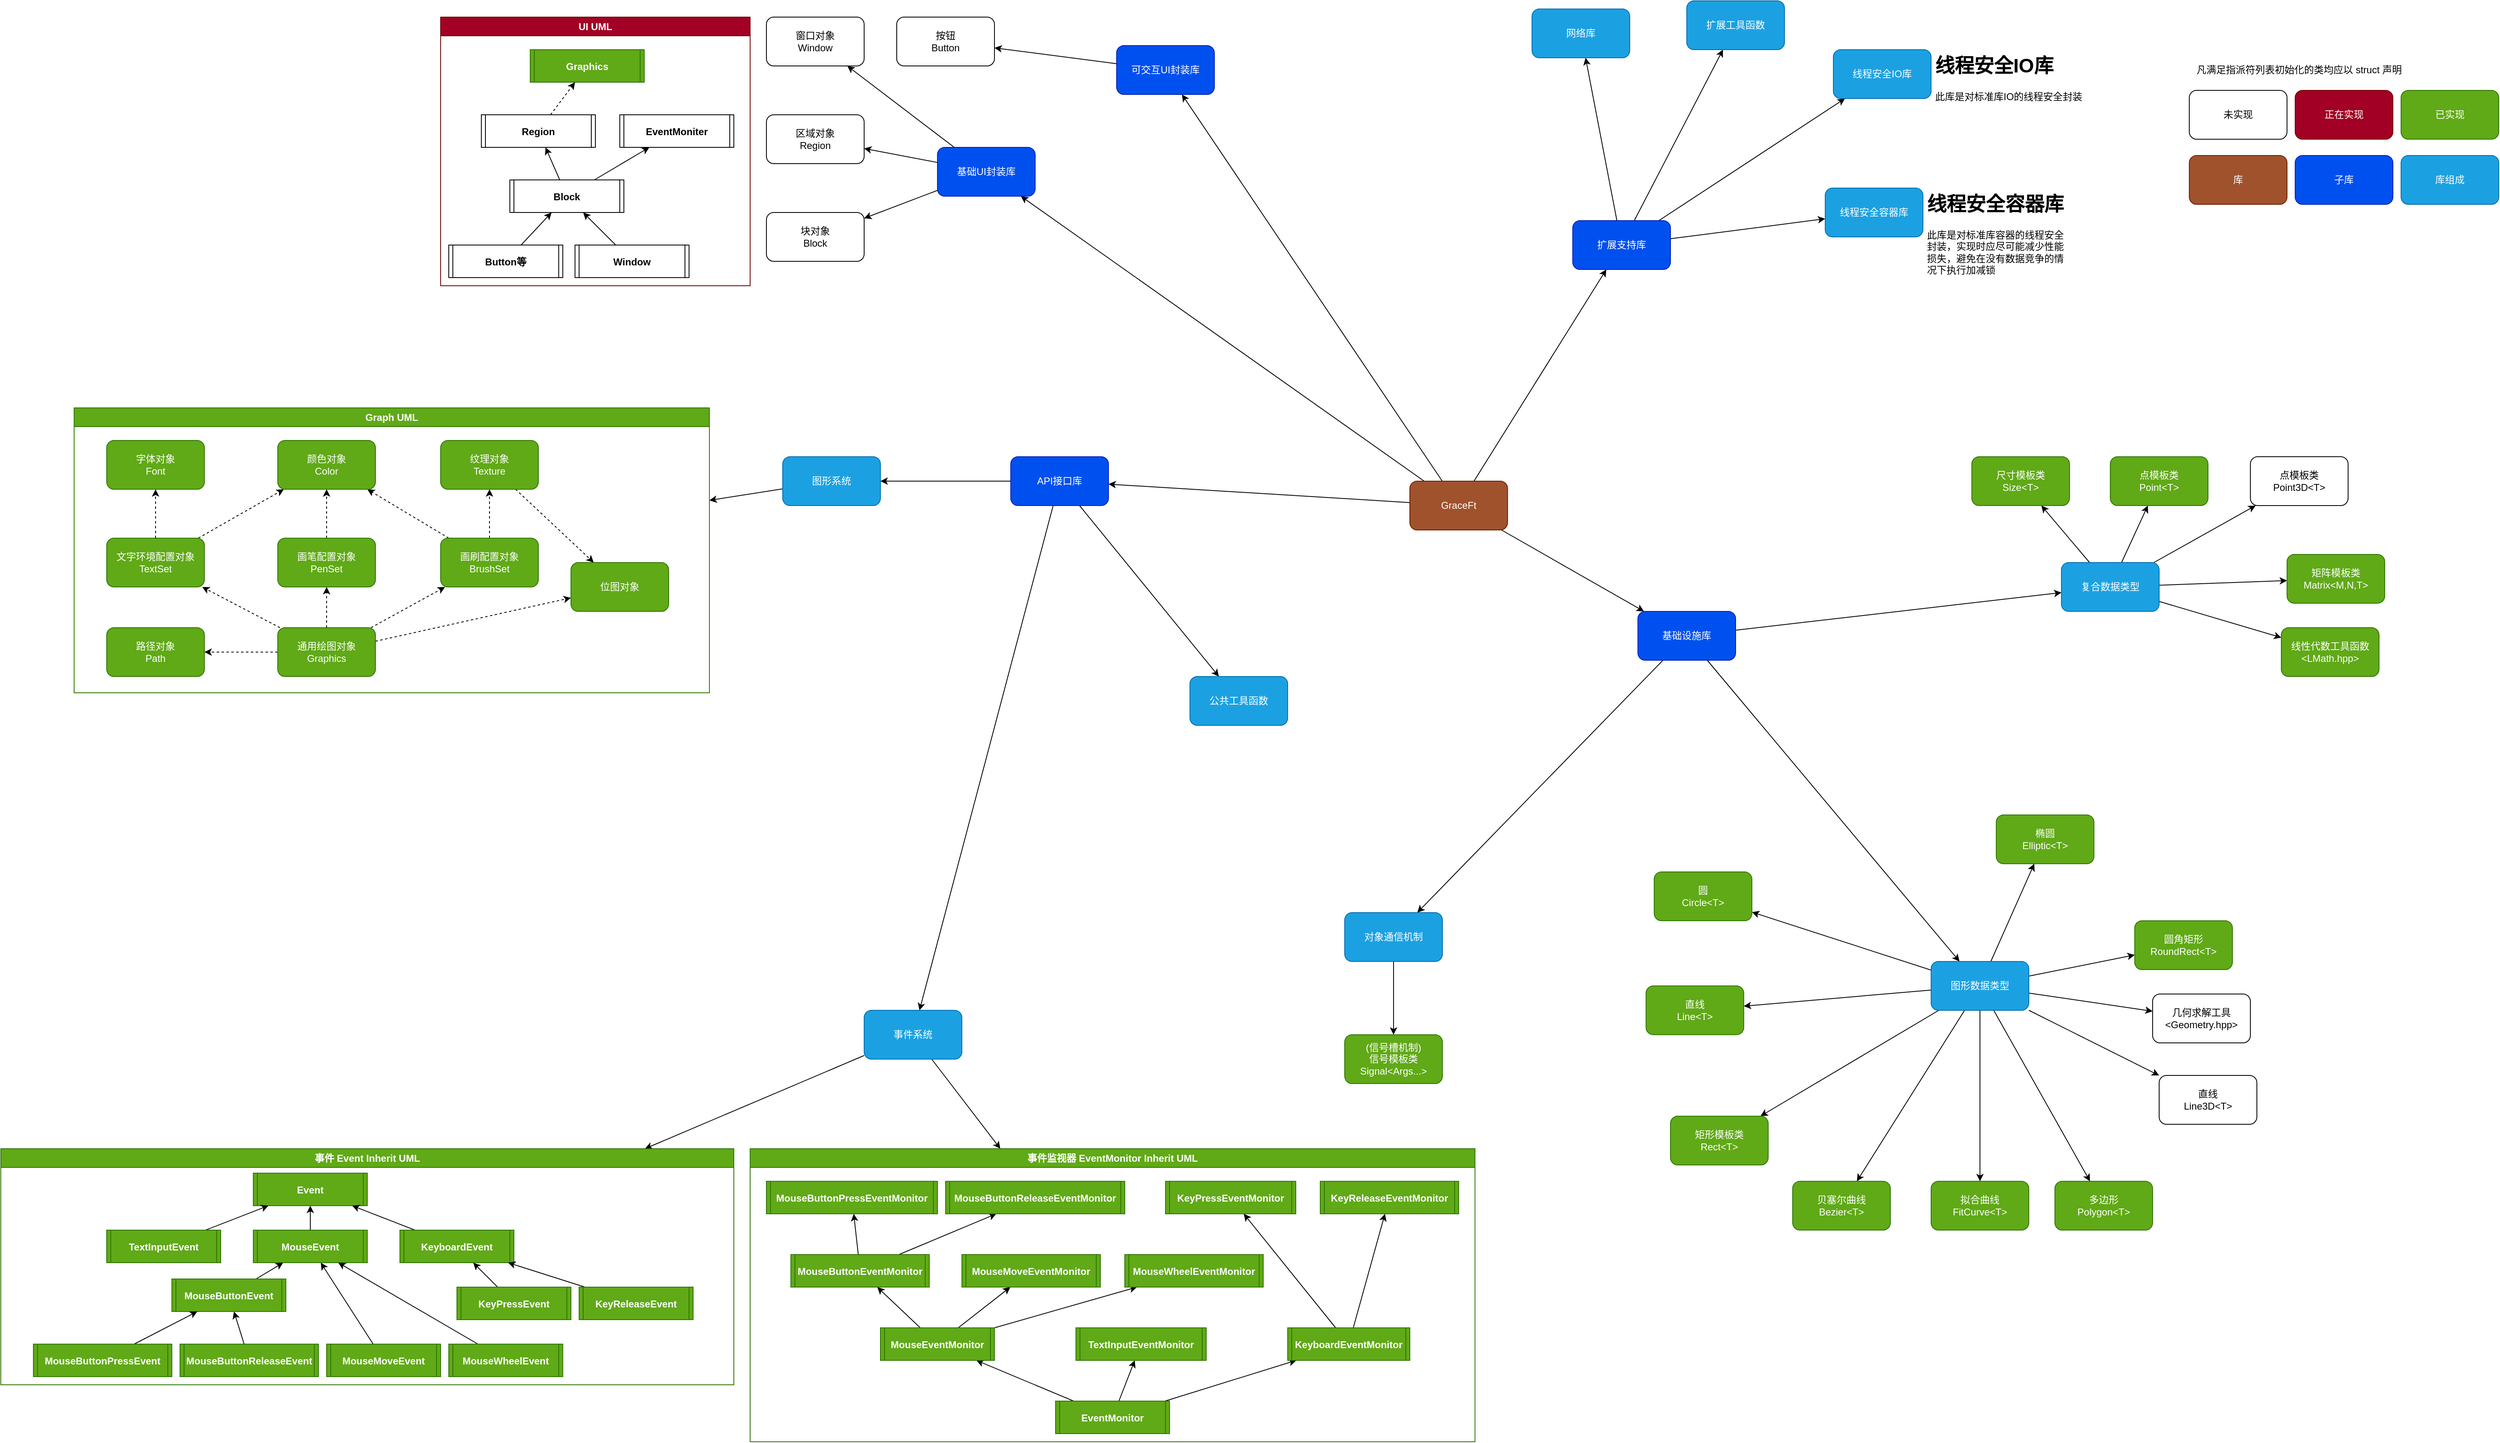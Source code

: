 <mxfile>
    <diagram id="NkuJCX3ARFkseNm6hfjC" name="第 1 页">
        <mxGraphModel dx="3434" dy="1979" grid="1" gridSize="10" guides="1" tooltips="1" connect="1" arrows="1" fold="1" page="0" pageScale="1" pageWidth="827" pageHeight="1169" math="0" shadow="0">
            <root>
                <mxCell id="0"/>
                <mxCell id="1" parent="0"/>
                <mxCell id="20" style="edgeStyle=none;html=1;" parent="1" source="2" target="3" edge="1">
                    <mxGeometry relative="1" as="geometry"/>
                </mxCell>
                <mxCell id="21" style="edgeStyle=none;html=1;" parent="1" source="84" target="4" edge="1">
                    <mxGeometry relative="1" as="geometry"/>
                </mxCell>
                <mxCell id="27" style="edgeStyle=none;html=1;" parent="1" source="2" target="26" edge="1">
                    <mxGeometry relative="1" as="geometry"/>
                </mxCell>
                <mxCell id="30" style="edgeStyle=none;html=1;" parent="1" source="2" target="29" edge="1">
                    <mxGeometry relative="1" as="geometry"/>
                </mxCell>
                <mxCell id="32" style="edgeStyle=none;html=1;" parent="1" source="84" target="31" edge="1">
                    <mxGeometry relative="1" as="geometry"/>
                </mxCell>
                <mxCell id="45" style="edgeStyle=none;html=1;" parent="1" source="2" target="44" edge="1">
                    <mxGeometry relative="1" as="geometry"/>
                </mxCell>
                <mxCell id="85" style="edgeStyle=none;html=1;" parent="1" source="2" target="84" edge="1">
                    <mxGeometry relative="1" as="geometry"/>
                </mxCell>
                <mxCell id="2" value="GraceFt" style="rounded=1;whiteSpace=wrap;html=1;fillColor=#a0522d;fontColor=#ffffff;strokeColor=#6D1F00;" parent="1" vertex="1">
                    <mxGeometry x="90" y="-240" width="120" height="60" as="geometry"/>
                </mxCell>
                <mxCell id="18" style="edgeStyle=none;html=1;" parent="1" source="3" target="6" edge="1">
                    <mxGeometry relative="1" as="geometry"/>
                </mxCell>
                <mxCell id="19" style="edgeStyle=none;html=1;" parent="1" source="3" target="7" edge="1">
                    <mxGeometry relative="1" as="geometry"/>
                </mxCell>
                <mxCell id="66" style="edgeStyle=none;html=1;" parent="1" source="3" target="65" edge="1">
                    <mxGeometry relative="1" as="geometry"/>
                </mxCell>
                <mxCell id="3" value="基础设施库" style="rounded=1;whiteSpace=wrap;html=1;fillColor=#0050ef;fontColor=#ffffff;strokeColor=#001DBC;" parent="1" vertex="1">
                    <mxGeometry x="370" y="-80" width="120" height="60" as="geometry"/>
                </mxCell>
                <mxCell id="4" value="线程安全容器库" style="rounded=1;whiteSpace=wrap;html=1;fillColor=#1ba1e2;fontColor=#ffffff;strokeColor=#006EAF;" parent="1" vertex="1">
                    <mxGeometry x="600" y="-600" width="120" height="60" as="geometry"/>
                </mxCell>
                <mxCell id="15" style="edgeStyle=none;html=1;" parent="1" source="6" target="9" edge="1">
                    <mxGeometry relative="1" as="geometry"/>
                </mxCell>
                <mxCell id="16" style="edgeStyle=none;html=1;" parent="1" source="6" target="10" edge="1">
                    <mxGeometry relative="1" as="geometry"/>
                </mxCell>
                <mxCell id="17" style="edgeStyle=none;html=1;" parent="1" source="65" target="11" edge="1">
                    <mxGeometry relative="1" as="geometry"/>
                </mxCell>
                <mxCell id="61" style="edgeStyle=none;html=1;" parent="1" source="6" target="60" edge="1">
                    <mxGeometry relative="1" as="geometry"/>
                </mxCell>
                <mxCell id="90" style="edgeStyle=none;html=1;" parent="1" source="6" target="88" edge="1">
                    <mxGeometry relative="1" as="geometry"/>
                </mxCell>
                <mxCell id="174" style="edgeStyle=none;html=1;" parent="1" source="6" target="173" edge="1">
                    <mxGeometry relative="1" as="geometry"/>
                </mxCell>
                <mxCell id="6" value="复合数据类型" style="rounded=1;whiteSpace=wrap;html=1;fillColor=#1ba1e2;fontColor=#ffffff;strokeColor=#006EAF;" parent="1" vertex="1">
                    <mxGeometry x="890" y="-140" width="120" height="60" as="geometry"/>
                </mxCell>
                <mxCell id="23" style="edgeStyle=none;html=1;" parent="1" source="7" target="22" edge="1">
                    <mxGeometry relative="1" as="geometry"/>
                </mxCell>
                <mxCell id="7" value="对象通信机制" style="rounded=1;whiteSpace=wrap;html=1;fillColor=#1ba1e2;fontColor=#ffffff;strokeColor=#006EAF;" parent="1" vertex="1">
                    <mxGeometry x="10" y="290" width="120" height="60" as="geometry"/>
                </mxCell>
                <mxCell id="9" value="点模板类&lt;br&gt;Point&amp;lt;T&amp;gt;" style="rounded=1;whiteSpace=wrap;html=1;fillColor=#60a917;strokeColor=#2D7600;fontColor=#ffffff;" parent="1" vertex="1">
                    <mxGeometry x="950" y="-270" width="120" height="60" as="geometry"/>
                </mxCell>
                <mxCell id="10" value="尺寸模板类&lt;br&gt;Size&amp;lt;T&amp;gt;" style="rounded=1;whiteSpace=wrap;html=1;fillColor=#60a917;fontColor=#ffffff;strokeColor=#2D7600;" parent="1" vertex="1">
                    <mxGeometry x="780" y="-270" width="120" height="60" as="geometry"/>
                </mxCell>
                <mxCell id="11" value="矩形模板类&lt;br&gt;Rect&amp;lt;T&amp;gt;" style="rounded=1;whiteSpace=wrap;html=1;fillColor=#60a917;fontColor=#ffffff;strokeColor=#2D7600;" parent="1" vertex="1">
                    <mxGeometry x="410" y="540" width="120" height="60" as="geometry"/>
                </mxCell>
                <mxCell id="22" value="(信号槽机制)&lt;br&gt;信号模板类&lt;br&gt;Signal&amp;lt;Args...&amp;gt;" style="rounded=1;whiteSpace=wrap;html=1;fillColor=#60a917;fontColor=#ffffff;strokeColor=#2D7600;" parent="1" vertex="1">
                    <mxGeometry x="10" y="440" width="120" height="60" as="geometry"/>
                </mxCell>
                <mxCell id="59" style="edgeStyle=none;html=1;" parent="1" source="26" target="58" edge="1">
                    <mxGeometry relative="1" as="geometry"/>
                </mxCell>
                <mxCell id="182" style="edgeStyle=none;html=1;" parent="1" source="26" target="181" edge="1">
                    <mxGeometry relative="1" as="geometry"/>
                </mxCell>
                <mxCell id="26" value="API接口库" style="rounded=1;whiteSpace=wrap;html=1;fillColor=#0050ef;fontColor=#ffffff;strokeColor=#001DBC;" parent="1" vertex="1">
                    <mxGeometry x="-400" y="-270" width="120" height="60" as="geometry"/>
                </mxCell>
                <mxCell id="78" style="edgeStyle=none;html=1;" parent="1" source="29" target="77" edge="1">
                    <mxGeometry relative="1" as="geometry"/>
                </mxCell>
                <mxCell id="29" value="可交互UI封装库" style="rounded=1;whiteSpace=wrap;html=1;fillColor=#0050ef;fontColor=#ffffff;strokeColor=#001DBC;" parent="1" vertex="1">
                    <mxGeometry x="-270" y="-775" width="120" height="60" as="geometry"/>
                </mxCell>
                <mxCell id="31" value="线程安全IO库" style="rounded=1;whiteSpace=wrap;html=1;fillColor=#1ba1e2;fontColor=#ffffff;strokeColor=#006EAF;" parent="1" vertex="1">
                    <mxGeometry x="610" y="-770" width="120" height="60" as="geometry"/>
                </mxCell>
                <mxCell id="35" value="&lt;h1&gt;线程安全容器库&lt;/h1&gt;&lt;div&gt;此库是对标准库容器的线程安全封装，实现时应尽可能减少性能损失，避免在没有数据竞争的情况下执行加减锁&lt;/div&gt;" style="text;html=1;strokeColor=none;fillColor=none;spacing=5;spacingTop=-20;whiteSpace=wrap;overflow=hidden;rounded=0;" parent="1" vertex="1">
                    <mxGeometry x="720" y="-600" width="180" height="110" as="geometry"/>
                </mxCell>
                <mxCell id="36" value="&lt;h1&gt;线程安全IO库&lt;/h1&gt;&lt;div&gt;此库是对标准库IO的线程安全封装&lt;/div&gt;" style="text;html=1;strokeColor=none;fillColor=none;spacing=5;spacingTop=-20;whiteSpace=wrap;overflow=hidden;rounded=0;" parent="1" vertex="1">
                    <mxGeometry x="730" y="-770" width="190" height="70" as="geometry"/>
                </mxCell>
                <mxCell id="42" value="凡满足指派符列表初始化的类均应以 struct 声明" style="text;html=1;strokeColor=none;fillColor=none;align=center;verticalAlign=middle;whiteSpace=wrap;rounded=0;" parent="1" vertex="1">
                    <mxGeometry x="1047" y="-760" width="270" height="30" as="geometry"/>
                </mxCell>
                <mxCell id="49" style="edgeStyle=none;html=1;" parent="1" source="44" target="48" edge="1">
                    <mxGeometry relative="1" as="geometry"/>
                </mxCell>
                <mxCell id="51" style="edgeStyle=none;html=1;" parent="1" source="44" target="50" edge="1">
                    <mxGeometry relative="1" as="geometry"/>
                </mxCell>
                <mxCell id="53" style="edgeStyle=none;html=1;" parent="1" source="44" target="52" edge="1">
                    <mxGeometry relative="1" as="geometry"/>
                </mxCell>
                <mxCell id="44" value="基础UI封装库" style="rounded=1;whiteSpace=wrap;html=1;fillColor=#0050ef;fontColor=#ffffff;strokeColor=#001DBC;" parent="1" vertex="1">
                    <mxGeometry x="-490" y="-650" width="120" height="60" as="geometry"/>
                </mxCell>
                <mxCell id="48" value="窗口对象&lt;br&gt;Window" style="rounded=1;whiteSpace=wrap;html=1;" parent="1" vertex="1">
                    <mxGeometry x="-700" y="-810" width="120" height="60" as="geometry"/>
                </mxCell>
                <mxCell id="50" value="区域对象&lt;br&gt;Region" style="rounded=1;whiteSpace=wrap;html=1;" parent="1" vertex="1">
                    <mxGeometry x="-700" y="-690" width="120" height="60" as="geometry"/>
                </mxCell>
                <mxCell id="52" value="块对象&lt;br&gt;Block" style="rounded=1;whiteSpace=wrap;html=1;" parent="1" vertex="1">
                    <mxGeometry x="-700" y="-570" width="120" height="60" as="geometry"/>
                </mxCell>
                <mxCell id="57" style="edgeStyle=none;html=1;" parent="1" source="26" target="56" edge="1">
                    <mxGeometry relative="1" as="geometry"/>
                </mxCell>
                <mxCell id="152" style="edgeStyle=none;html=1;" parent="1" source="56" target="93" edge="1">
                    <mxGeometry relative="1" as="geometry"/>
                </mxCell>
                <mxCell id="153" style="edgeStyle=none;html=1;" parent="1" source="56" target="115" edge="1">
                    <mxGeometry relative="1" as="geometry"/>
                </mxCell>
                <mxCell id="56" value="事件系统" style="rounded=1;whiteSpace=wrap;html=1;fillColor=#1ba1e2;fontColor=#ffffff;strokeColor=#006EAF;" parent="1" vertex="1">
                    <mxGeometry x="-580" y="410" width="120" height="60" as="geometry"/>
                </mxCell>
                <mxCell id="58" value="公共工具函数" style="rounded=1;whiteSpace=wrap;html=1;fillColor=#1ba1e2;fontColor=#ffffff;strokeColor=#006EAF;" parent="1" vertex="1">
                    <mxGeometry x="-180" width="120" height="60" as="geometry"/>
                </mxCell>
                <mxCell id="60" value="矩阵模板类&lt;br&gt;Matrix&amp;lt;M,N,T&amp;gt;" style="rounded=1;whiteSpace=wrap;html=1;fillColor=#60a917;fontColor=#ffffff;strokeColor=#2D7600;fontStyle=0" parent="1" vertex="1">
                    <mxGeometry x="1167" y="-150" width="120" height="60" as="geometry"/>
                </mxCell>
                <mxCell id="62" value="未实现" style="rounded=1;whiteSpace=wrap;html=1;" parent="1" vertex="1">
                    <mxGeometry x="1047" y="-720" width="120" height="60" as="geometry"/>
                </mxCell>
                <mxCell id="63" value="正在实现" style="rounded=1;whiteSpace=wrap;html=1;fillColor=#a20025;fontColor=#ffffff;strokeColor=#6F0000;" parent="1" vertex="1">
                    <mxGeometry x="1177" y="-720" width="120" height="60" as="geometry"/>
                </mxCell>
                <mxCell id="64" value="已实现" style="rounded=1;whiteSpace=wrap;html=1;fillColor=#60a917;fontColor=#ffffff;strokeColor=#2D7600;" parent="1" vertex="1">
                    <mxGeometry x="1307" y="-720" width="120" height="60" as="geometry"/>
                </mxCell>
                <mxCell id="68" style="edgeStyle=none;html=1;" parent="1" source="65" target="213" edge="1">
                    <mxGeometry relative="1" as="geometry">
                        <mxPoint x="620" y="372.609" as="targetPoint"/>
                    </mxGeometry>
                </mxCell>
                <mxCell id="70" style="edgeStyle=none;html=1;" parent="1" source="65" target="69" edge="1">
                    <mxGeometry relative="1" as="geometry"/>
                </mxCell>
                <mxCell id="72" style="edgeStyle=none;html=1;" parent="1" source="65" target="71" edge="1">
                    <mxGeometry relative="1" as="geometry"/>
                </mxCell>
                <mxCell id="74" style="edgeStyle=none;html=1;" parent="1" source="65" target="214" edge="1">
                    <mxGeometry relative="1" as="geometry">
                        <mxPoint x="690" y="440" as="targetPoint"/>
                    </mxGeometry>
                </mxCell>
                <mxCell id="172" style="edgeStyle=none;html=1;" parent="1" source="65" target="171" edge="1">
                    <mxGeometry relative="1" as="geometry"/>
                </mxCell>
                <mxCell id="176" style="edgeStyle=none;html=1;" parent="1" source="65" target="175" edge="1">
                    <mxGeometry relative="1" as="geometry"/>
                </mxCell>
                <mxCell id="221" style="edgeStyle=none;html=1;" parent="1" source="65" target="220" edge="1">
                    <mxGeometry relative="1" as="geometry"/>
                </mxCell>
                <mxCell id="223" style="edgeStyle=none;html=1;" parent="1" source="65" target="222" edge="1">
                    <mxGeometry relative="1" as="geometry"/>
                </mxCell>
                <mxCell id="225" style="edgeStyle=none;html=1;" parent="1" source="65" target="224" edge="1">
                    <mxGeometry relative="1" as="geometry"/>
                </mxCell>
                <mxCell id="65" value="图形数据类型" style="rounded=1;whiteSpace=wrap;html=1;fillColor=#1ba1e2;fontColor=#ffffff;strokeColor=#006EAF;" parent="1" vertex="1">
                    <mxGeometry x="730" y="350" width="120" height="60" as="geometry"/>
                </mxCell>
                <mxCell id="69" value="圆角矩形&lt;br&gt;RoundRect&amp;lt;T&amp;gt;" style="rounded=1;whiteSpace=wrap;html=1;fillColor=#60a917;fontColor=#ffffff;strokeColor=#2D7600;" parent="1" vertex="1">
                    <mxGeometry x="980" y="300" width="120" height="60" as="geometry"/>
                </mxCell>
                <mxCell id="71" value="椭圆&lt;br&gt;Elliptic&amp;lt;T&amp;gt;" style="rounded=1;whiteSpace=wrap;html=1;fillColor=#60a917;fontColor=#ffffff;strokeColor=#2D7600;" parent="1" vertex="1">
                    <mxGeometry x="810" y="170" width="120" height="60" as="geometry"/>
                </mxCell>
                <mxCell id="77" value="按钮&lt;br&gt;Button" style="rounded=1;whiteSpace=wrap;html=1;" parent="1" vertex="1">
                    <mxGeometry x="-540" y="-810" width="120" height="60" as="geometry"/>
                </mxCell>
                <mxCell id="81" value="子库" style="rounded=1;whiteSpace=wrap;html=1;fillColor=#0050ef;fontColor=#ffffff;strokeColor=#001DBC;" parent="1" vertex="1">
                    <mxGeometry x="1177" y="-640" width="120" height="60" as="geometry"/>
                </mxCell>
                <mxCell id="82" value="库" style="rounded=1;whiteSpace=wrap;html=1;fillColor=#a0522d;fontColor=#ffffff;strokeColor=#6D1F00;" parent="1" vertex="1">
                    <mxGeometry x="1047" y="-640" width="120" height="60" as="geometry"/>
                </mxCell>
                <mxCell id="83" value="库组成" style="rounded=1;whiteSpace=wrap;html=1;fillColor=#1ba1e2;fontColor=#ffffff;strokeColor=#006EAF;" parent="1" vertex="1">
                    <mxGeometry x="1307" y="-640" width="120" height="60" as="geometry"/>
                </mxCell>
                <mxCell id="87" style="edgeStyle=none;html=1;" parent="1" source="84" target="86" edge="1">
                    <mxGeometry relative="1" as="geometry"/>
                </mxCell>
                <mxCell id="151" style="edgeStyle=none;html=1;" parent="1" source="84" target="150" edge="1">
                    <mxGeometry relative="1" as="geometry"/>
                </mxCell>
                <mxCell id="84" value="扩展支持库" style="rounded=1;whiteSpace=wrap;html=1;fillColor=#0050ef;fontColor=#ffffff;strokeColor=#001DBC;" parent="1" vertex="1">
                    <mxGeometry x="290" y="-560" width="120" height="60" as="geometry"/>
                </mxCell>
                <mxCell id="86" value="网络库" style="rounded=1;whiteSpace=wrap;html=1;fillColor=#1ba1e2;fontColor=#ffffff;strokeColor=#006EAF;" parent="1" vertex="1">
                    <mxGeometry x="240" y="-820" width="120" height="60" as="geometry"/>
                </mxCell>
                <mxCell id="88" value="线性代数工具函数&lt;br&gt;&amp;lt;LMath.hpp&amp;gt;" style="rounded=1;whiteSpace=wrap;html=1;fontStyle=0;fillColor=#60a917;fontColor=#ffffff;strokeColor=#2D7600;" parent="1" vertex="1">
                    <mxGeometry x="1160" y="-60" width="120" height="60" as="geometry"/>
                </mxCell>
                <mxCell id="93" value="事件 Event Inherit UML" style="swimlane;whiteSpace=wrap;html=1;fillColor=#60a917;fontColor=#ffffff;strokeColor=#2D7600;" parent="1" vertex="1">
                    <mxGeometry x="-1640" y="580" width="900" height="290" as="geometry">
                        <mxRectangle x="-1960" y="-580" width="140" height="30" as="alternateBounds"/>
                    </mxGeometry>
                </mxCell>
                <mxCell id="94" value="Event" style="shape=process2;fixedSize=1;size=5;fontStyle=1;fillColor=#60a917;fontColor=#ffffff;strokeColor=#2D7600;" parent="93" vertex="1">
                    <mxGeometry x="310" y="30" width="140" height="40" as="geometry"/>
                </mxCell>
                <mxCell id="98" style="edgeStyle=none;html=1;" parent="93" source="95" target="94" edge="1">
                    <mxGeometry relative="1" as="geometry"/>
                </mxCell>
                <mxCell id="95" value="MouseEvent" style="shape=process2;fixedSize=1;size=5;fontStyle=1;fillColor=#60a917;fontColor=#ffffff;strokeColor=#2D7600;" parent="93" vertex="1">
                    <mxGeometry x="310" y="100" width="140" height="40" as="geometry"/>
                </mxCell>
                <mxCell id="99" style="edgeStyle=none;html=1;" parent="93" source="96" target="94" edge="1">
                    <mxGeometry relative="1" as="geometry"/>
                </mxCell>
                <mxCell id="96" value="KeyboardEvent" style="shape=process2;fixedSize=1;size=5;fontStyle=1;fillColor=#60a917;fontColor=#ffffff;strokeColor=#2D7600;" parent="93" vertex="1">
                    <mxGeometry x="490" y="100" width="140" height="40" as="geometry"/>
                </mxCell>
                <mxCell id="104" style="edgeStyle=none;html=1;" parent="93" source="101" target="95" edge="1">
                    <mxGeometry relative="1" as="geometry"/>
                </mxCell>
                <mxCell id="101" value="MouseButtonEvent" style="shape=process2;fixedSize=1;size=5;fontStyle=1;fillColor=#60a917;fontColor=#ffffff;strokeColor=#2D7600;" parent="93" vertex="1">
                    <mxGeometry x="210" y="160" width="140" height="40" as="geometry"/>
                </mxCell>
                <mxCell id="106" style="edgeStyle=none;html=1;" parent="93" source="102" target="95" edge="1">
                    <mxGeometry relative="1" as="geometry"/>
                </mxCell>
                <mxCell id="102" value="MouseMoveEvent" style="shape=process2;fixedSize=1;size=5;fontStyle=1;fillColor=#60a917;fontColor=#ffffff;strokeColor=#2D7600;" parent="93" vertex="1">
                    <mxGeometry x="400" y="240" width="140" height="40" as="geometry"/>
                </mxCell>
                <mxCell id="105" style="edgeStyle=none;html=1;" parent="93" source="103" target="95" edge="1">
                    <mxGeometry relative="1" as="geometry"/>
                </mxCell>
                <mxCell id="103" value="MouseWheelEvent" style="shape=process2;fixedSize=1;size=5;fontStyle=1;fillColor=#60a917;fontColor=#ffffff;strokeColor=#2D7600;" parent="93" vertex="1">
                    <mxGeometry x="550" y="240" width="140" height="40" as="geometry"/>
                </mxCell>
                <mxCell id="109" style="edgeStyle=none;html=1;" parent="93" source="107" target="96" edge="1">
                    <mxGeometry relative="1" as="geometry"/>
                </mxCell>
                <mxCell id="107" value="KeyPressEvent" style="shape=process2;fixedSize=1;size=5;fontStyle=1;fillColor=#60a917;fontColor=#ffffff;strokeColor=#2D7600;" parent="93" vertex="1">
                    <mxGeometry x="560" y="170" width="140" height="40" as="geometry"/>
                </mxCell>
                <mxCell id="110" style="edgeStyle=none;html=1;" parent="93" source="108" target="96" edge="1">
                    <mxGeometry relative="1" as="geometry"/>
                </mxCell>
                <mxCell id="108" value="KeyReleaseEvent" style="shape=process2;fixedSize=1;size=5;fontStyle=1;fillColor=#60a917;fontColor=#ffffff;strokeColor=#2D7600;" parent="93" vertex="1">
                    <mxGeometry x="710" y="170" width="140" height="40" as="geometry"/>
                </mxCell>
                <mxCell id="113" style="edgeStyle=none;html=1;" parent="93" source="111" target="101" edge="1">
                    <mxGeometry relative="1" as="geometry"/>
                </mxCell>
                <mxCell id="111" value="MouseButtonPressEvent" style="shape=process2;fixedSize=1;size=5;fontStyle=1;fillColor=#60a917;fontColor=#ffffff;strokeColor=#2D7600;" parent="93" vertex="1">
                    <mxGeometry x="40" y="240" width="170" height="40" as="geometry"/>
                </mxCell>
                <mxCell id="114" style="edgeStyle=none;html=1;" parent="93" source="112" target="101" edge="1">
                    <mxGeometry relative="1" as="geometry"/>
                </mxCell>
                <mxCell id="112" value="MouseButtonReleaseEvent" style="shape=process2;fixedSize=1;size=5;fontStyle=1;fillColor=#60a917;fontColor=#ffffff;strokeColor=#2D7600;" parent="93" vertex="1">
                    <mxGeometry x="220" y="240" width="170" height="40" as="geometry"/>
                </mxCell>
                <mxCell id="178" style="edgeStyle=none;html=1;" parent="93" source="177" target="94" edge="1">
                    <mxGeometry relative="1" as="geometry"/>
                </mxCell>
                <mxCell id="177" value="TextInputEvent" style="shape=process2;fixedSize=1;size=5;fontStyle=1;fillColor=#60a917;fontColor=#ffffff;strokeColor=#2D7600;" parent="93" vertex="1">
                    <mxGeometry x="130" y="100" width="140" height="40" as="geometry"/>
                </mxCell>
                <mxCell id="115" value="事件监视器 EventMonitor Inherit UML" style="swimlane;whiteSpace=wrap;html=1;fillColor=#60a917;fontColor=#ffffff;strokeColor=#2D7600;" parent="1" vertex="1">
                    <mxGeometry x="-720" y="580" width="890" height="360" as="geometry"/>
                </mxCell>
                <mxCell id="135" style="edgeStyle=none;html=1;" parent="115" source="116" target="118" edge="1">
                    <mxGeometry relative="1" as="geometry"/>
                </mxCell>
                <mxCell id="136" style="edgeStyle=none;html=1;" parent="115" source="116" target="120" edge="1">
                    <mxGeometry relative="1" as="geometry"/>
                </mxCell>
                <mxCell id="180" style="edgeStyle=none;html=1;" parent="115" source="116" target="179" edge="1">
                    <mxGeometry relative="1" as="geometry"/>
                </mxCell>
                <mxCell id="116" value="EventMonitor" style="shape=process2;fixedSize=1;size=5;fontStyle=1;fillColor=#60a917;fontColor=#ffffff;strokeColor=#2D7600;" parent="115" vertex="1">
                    <mxGeometry x="375" y="310" width="140" height="40" as="geometry"/>
                </mxCell>
                <mxCell id="142" style="edgeStyle=none;html=1;" parent="115" source="118" target="122" edge="1">
                    <mxGeometry relative="1" as="geometry"/>
                </mxCell>
                <mxCell id="143" style="edgeStyle=none;html=1;" parent="115" source="118" target="124" edge="1">
                    <mxGeometry relative="1" as="geometry"/>
                </mxCell>
                <mxCell id="144" style="edgeStyle=none;html=1;" parent="115" source="118" target="126" edge="1">
                    <mxGeometry relative="1" as="geometry"/>
                </mxCell>
                <mxCell id="118" value="MouseEventMonitor" style="shape=process2;fixedSize=1;size=5;fontStyle=1;fillColor=#60a917;fontColor=#ffffff;strokeColor=#2D7600;" parent="115" vertex="1">
                    <mxGeometry x="160" y="220" width="140" height="40" as="geometry"/>
                </mxCell>
                <mxCell id="138" style="edgeStyle=none;html=1;" parent="115" source="120" target="128" edge="1">
                    <mxGeometry relative="1" as="geometry"/>
                </mxCell>
                <mxCell id="139" style="edgeStyle=none;html=1;" parent="115" source="120" target="130" edge="1">
                    <mxGeometry relative="1" as="geometry"/>
                </mxCell>
                <mxCell id="120" value="KeyboardEventMonitor" style="shape=process2;fixedSize=1;size=5;fontStyle=1;fillColor=#60a917;fontColor=#ffffff;strokeColor=#2D7600;" parent="115" vertex="1">
                    <mxGeometry x="660" y="220" width="150" height="40" as="geometry"/>
                </mxCell>
                <mxCell id="140" style="edgeStyle=none;html=1;" parent="115" source="122" target="132" edge="1">
                    <mxGeometry relative="1" as="geometry"/>
                </mxCell>
                <mxCell id="141" style="edgeStyle=none;html=1;" parent="115" source="122" target="134" edge="1">
                    <mxGeometry relative="1" as="geometry"/>
                </mxCell>
                <mxCell id="122" value="MouseButtonEventMonitor" style="shape=process2;fixedSize=1;size=5;fontStyle=1;fillColor=#60a917;fontColor=#ffffff;strokeColor=#2D7600;" parent="115" vertex="1">
                    <mxGeometry x="50" y="130" width="170" height="40" as="geometry"/>
                </mxCell>
                <mxCell id="124" value="MouseMoveEventMonitor" style="shape=process2;fixedSize=1;size=5;fontStyle=1;fillColor=#60a917;fontColor=#ffffff;strokeColor=#2D7600;" parent="115" vertex="1">
                    <mxGeometry x="260" y="130" width="170" height="40" as="geometry"/>
                </mxCell>
                <mxCell id="126" value="MouseWheelEventMonitor" style="shape=process2;fixedSize=1;size=5;fontStyle=1;fillColor=#60a917;fontColor=#ffffff;strokeColor=#2D7600;" parent="115" vertex="1">
                    <mxGeometry x="460" y="130" width="170" height="40" as="geometry"/>
                </mxCell>
                <mxCell id="128" value="KeyPressEventMonitor" style="shape=process2;fixedSize=1;size=5;fontStyle=1;fillColor=#60a917;fontColor=#ffffff;strokeColor=#2D7600;" parent="115" vertex="1">
                    <mxGeometry x="510" y="40" width="160" height="40" as="geometry"/>
                </mxCell>
                <mxCell id="130" value="KeyReleaseEventMonitor" style="shape=process2;fixedSize=1;size=5;fontStyle=1;fillColor=#60a917;fontColor=#ffffff;strokeColor=#2D7600;" parent="115" vertex="1">
                    <mxGeometry x="700" y="40" width="170" height="40" as="geometry"/>
                </mxCell>
                <mxCell id="132" value="MouseButtonPressEventMonitor" style="shape=process2;fixedSize=1;size=5;fontStyle=1;fillColor=#60a917;fontColor=#ffffff;strokeColor=#2D7600;" parent="115" vertex="1">
                    <mxGeometry x="20" y="40" width="210" height="40" as="geometry"/>
                </mxCell>
                <mxCell id="134" value="MouseButtonReleaseEventMonitor" style="shape=process2;fixedSize=1;size=5;fontStyle=1;fillColor=#60a917;fontColor=#ffffff;strokeColor=#2D7600;" parent="115" vertex="1">
                    <mxGeometry x="240" y="40" width="220" height="40" as="geometry"/>
                </mxCell>
                <mxCell id="179" value="TextInputEventMonitor" style="shape=process2;fixedSize=1;size=5;fontStyle=1;fillColor=#60a917;fontColor=#ffffff;strokeColor=#2D7600;" parent="115" vertex="1">
                    <mxGeometry x="400" y="220" width="160" height="40" as="geometry"/>
                </mxCell>
                <mxCell id="150" value="扩展工具函数" style="rounded=1;whiteSpace=wrap;html=1;fillColor=#1ba1e2;fontColor=#ffffff;strokeColor=#006EAF;" parent="1" vertex="1">
                    <mxGeometry x="430" y="-830" width="120" height="60" as="geometry"/>
                </mxCell>
                <mxCell id="154" value="UI UML" style="swimlane;whiteSpace=wrap;html=1;fillColor=#a20025;fontColor=#ffffff;strokeColor=#6F0000;" parent="1" vertex="1">
                    <mxGeometry x="-1100" y="-810" width="380" height="330" as="geometry"/>
                </mxCell>
                <mxCell id="155" value="EventMoniter" style="shape=process2;fixedSize=1;size=5;fontStyle=1;" parent="154" vertex="1">
                    <mxGeometry x="220" y="120" width="140" height="40" as="geometry"/>
                </mxCell>
                <mxCell id="157" style="edgeStyle=none;html=1;" parent="154" source="156" target="155" edge="1">
                    <mxGeometry relative="1" as="geometry"/>
                </mxCell>
                <mxCell id="169" style="edgeStyle=none;html=1;" parent="154" source="156" target="163" edge="1">
                    <mxGeometry relative="1" as="geometry"/>
                </mxCell>
                <mxCell id="156" value="Block" style="shape=process2;fixedSize=1;size=5;fontStyle=1;" parent="154" vertex="1">
                    <mxGeometry x="85" y="200" width="140" height="40" as="geometry"/>
                </mxCell>
                <mxCell id="159" style="edgeStyle=none;html=1;" parent="154" source="158" target="156" edge="1">
                    <mxGeometry relative="1" as="geometry"/>
                </mxCell>
                <mxCell id="158" value="Window" style="shape=process2;fixedSize=1;size=5;fontStyle=1;" parent="154" vertex="1">
                    <mxGeometry x="165" y="280" width="140" height="40" as="geometry"/>
                </mxCell>
                <mxCell id="161" value="Graphics" style="shape=process2;fixedSize=1;size=5;fontStyle=1;fillColor=#60a917;fontColor=#ffffff;strokeColor=#2D7600;" parent="154" vertex="1">
                    <mxGeometry x="110" y="40" width="140" height="40" as="geometry"/>
                </mxCell>
                <mxCell id="164" style="edgeStyle=none;html=1;dashed=1;" parent="154" source="163" target="161" edge="1">
                    <mxGeometry relative="1" as="geometry"/>
                </mxCell>
                <mxCell id="163" value="Region" style="shape=process2;fixedSize=1;size=5;fontStyle=1;" parent="154" vertex="1">
                    <mxGeometry x="50" y="120" width="140" height="40" as="geometry"/>
                </mxCell>
                <mxCell id="168" style="edgeStyle=none;html=1;" parent="154" source="167" target="156" edge="1">
                    <mxGeometry relative="1" as="geometry">
                        <mxPoint x="98.75" y="280" as="sourcePoint"/>
                    </mxGeometry>
                </mxCell>
                <mxCell id="167" value="Button等" style="shape=process2;fixedSize=1;size=5;fontStyle=1;" parent="154" vertex="1">
                    <mxGeometry x="10" y="280" width="140" height="40" as="geometry"/>
                </mxCell>
                <mxCell id="171" value="几何求解工具&lt;br&gt;&amp;lt;Geometry.hpp&amp;gt;" style="rounded=1;whiteSpace=wrap;html=1;" parent="1" vertex="1">
                    <mxGeometry x="1002" y="390" width="120" height="60" as="geometry"/>
                </mxCell>
                <mxCell id="173" value="点模板类&lt;br&gt;Point3D&amp;lt;T&amp;gt;" style="rounded=1;whiteSpace=wrap;html=1;" parent="1" vertex="1">
                    <mxGeometry x="1122" y="-270" width="120" height="60" as="geometry"/>
                </mxCell>
                <mxCell id="175" value="直线&lt;br&gt;Line3D&amp;lt;T&amp;gt;" style="rounded=1;whiteSpace=wrap;html=1;" parent="1" vertex="1">
                    <mxGeometry x="1010" y="490" width="120" height="60" as="geometry"/>
                </mxCell>
                <mxCell id="205" style="edgeStyle=none;html=1;" parent="1" source="181" target="204" edge="1">
                    <mxGeometry relative="1" as="geometry"/>
                </mxCell>
                <mxCell id="181" value="图形系统" style="rounded=1;whiteSpace=wrap;html=1;fillColor=#1ba1e2;fontColor=#ffffff;strokeColor=#006EAF;" parent="1" vertex="1">
                    <mxGeometry x="-680" y="-270" width="120" height="60" as="geometry"/>
                </mxCell>
                <mxCell id="204" value="Graph UML" style="swimlane;whiteSpace=wrap;html=1;fillColor=#60a917;fontColor=#ffffff;strokeColor=#2D7600;" parent="1" vertex="1">
                    <mxGeometry x="-1550" y="-330" width="780" height="350" as="geometry"/>
                </mxCell>
                <mxCell id="217" style="edgeStyle=none;html=1;dashed=1;" parent="204" source="46" target="215" edge="1">
                    <mxGeometry relative="1" as="geometry"/>
                </mxCell>
                <mxCell id="219" style="edgeStyle=none;html=1;dashed=1;" parent="204" source="46" target="218" edge="1">
                    <mxGeometry relative="1" as="geometry"/>
                </mxCell>
                <mxCell id="46" value="通用绘图对象&lt;br&gt;Graphics" style="rounded=1;whiteSpace=wrap;html=1;fillColor=#60a917;fontColor=#ffffff;strokeColor=#2D7600;" parent="204" vertex="1">
                    <mxGeometry x="250" y="270" width="120" height="60" as="geometry"/>
                </mxCell>
                <mxCell id="209" style="edgeStyle=none;html=1;dashed=1;" parent="204" source="183" target="191" edge="1">
                    <mxGeometry relative="1" as="geometry"/>
                </mxCell>
                <mxCell id="183" value="画笔配置对象&lt;br&gt;PenSet" style="rounded=1;whiteSpace=wrap;html=1;fillColor=#60a917;fontColor=#ffffff;strokeColor=#2D7600;" parent="204" vertex="1">
                    <mxGeometry x="250" y="160" width="120" height="60" as="geometry"/>
                </mxCell>
                <mxCell id="202" style="edgeStyle=none;html=1;dashed=1;" parent="204" source="46" target="183" edge="1">
                    <mxGeometry relative="1" as="geometry"/>
                </mxCell>
                <mxCell id="210" style="edgeStyle=none;html=1;dashed=1;" parent="204" source="185" target="191" edge="1">
                    <mxGeometry relative="1" as="geometry"/>
                </mxCell>
                <mxCell id="212" style="edgeStyle=none;html=1;dashed=1;" parent="204" source="185" target="211" edge="1">
                    <mxGeometry relative="1" as="geometry"/>
                </mxCell>
                <mxCell id="185" value="画刷配置对象&lt;br&gt;BrushSet" style="rounded=1;whiteSpace=wrap;html=1;fillColor=#60a917;fontColor=#ffffff;strokeColor=#2D7600;" parent="204" vertex="1">
                    <mxGeometry x="450" y="160" width="120" height="60" as="geometry"/>
                </mxCell>
                <mxCell id="201" style="edgeStyle=none;html=1;dashed=1;" parent="204" source="46" target="185" edge="1">
                    <mxGeometry relative="1" as="geometry"/>
                </mxCell>
                <mxCell id="207" style="edgeStyle=none;html=1;dashed=1;" parent="204" source="187" target="191" edge="1">
                    <mxGeometry relative="1" as="geometry"/>
                </mxCell>
                <mxCell id="187" value="文字环境配置对象&lt;br&gt;TextSet" style="rounded=1;whiteSpace=wrap;html=1;fillColor=#60a917;fontColor=#ffffff;strokeColor=#2D7600;" parent="204" vertex="1">
                    <mxGeometry x="40" y="160" width="120" height="60" as="geometry"/>
                </mxCell>
                <mxCell id="200" style="edgeStyle=none;html=1;dashed=1;" parent="204" source="46" target="187" edge="1">
                    <mxGeometry relative="1" as="geometry"/>
                </mxCell>
                <mxCell id="191" value="颜色对象&lt;br&gt;Color" style="rounded=1;whiteSpace=wrap;html=1;fillColor=#60a917;fontColor=#ffffff;strokeColor=#2D7600;" parent="204" vertex="1">
                    <mxGeometry x="250" y="40" width="120" height="60" as="geometry"/>
                </mxCell>
                <mxCell id="192" value="字体对象&lt;br&gt;Font" style="rounded=1;whiteSpace=wrap;html=1;fillColor=#60a917;fontColor=#ffffff;strokeColor=#2D7600;" parent="204" vertex="1">
                    <mxGeometry x="40" y="40" width="120" height="60" as="geometry"/>
                </mxCell>
                <mxCell id="198" style="edgeStyle=none;html=1;dashed=1;" parent="204" source="187" target="192" edge="1">
                    <mxGeometry relative="1" as="geometry"/>
                </mxCell>
                <mxCell id="216" style="edgeStyle=none;html=1;dashed=1;" parent="204" source="211" target="215" edge="1">
                    <mxGeometry relative="1" as="geometry"/>
                </mxCell>
                <mxCell id="211" value="纹理对象&lt;br&gt;Texture" style="rounded=1;whiteSpace=wrap;html=1;fillColor=#60a917;fontColor=#ffffff;strokeColor=#2D7600;" parent="204" vertex="1">
                    <mxGeometry x="450" y="40" width="120" height="60" as="geometry"/>
                </mxCell>
                <mxCell id="215" value="位图对象" style="rounded=1;whiteSpace=wrap;html=1;fillColor=#60a917;fontColor=#ffffff;strokeColor=#2D7600;" parent="204" vertex="1">
                    <mxGeometry x="610" y="190" width="120" height="60" as="geometry"/>
                </mxCell>
                <mxCell id="218" value="路径对象&lt;br&gt;Path" style="rounded=1;whiteSpace=wrap;html=1;fillColor=#60a917;fontColor=#ffffff;strokeColor=#2D7600;" parent="204" vertex="1">
                    <mxGeometry x="40" y="270" width="120" height="60" as="geometry"/>
                </mxCell>
                <mxCell id="213" value="圆&lt;br&gt;Circle&amp;lt;T&amp;gt;" style="rounded=1;whiteSpace=wrap;html=1;fillColor=#60a917;fontColor=#ffffff;strokeColor=#2D7600;" parent="1" vertex="1">
                    <mxGeometry x="390" y="240" width="120" height="60" as="geometry"/>
                </mxCell>
                <mxCell id="214" value="直线&lt;br&gt;Line&amp;lt;T&amp;gt;" style="rounded=1;whiteSpace=wrap;html=1;fillColor=#60a917;fontColor=#ffffff;strokeColor=#2D7600;" parent="1" vertex="1">
                    <mxGeometry x="380" y="380" width="120" height="60" as="geometry"/>
                </mxCell>
                <mxCell id="220" value="贝塞尔曲线&lt;br&gt;Bezier&amp;lt;T&amp;gt;" style="rounded=1;whiteSpace=wrap;html=1;fillColor=#60a917;fontColor=#ffffff;strokeColor=#2D7600;" parent="1" vertex="1">
                    <mxGeometry x="560" y="620" width="120" height="60" as="geometry"/>
                </mxCell>
                <mxCell id="222" value="拟合曲线&lt;br&gt;FitCurve&amp;lt;T&amp;gt;" style="rounded=1;whiteSpace=wrap;html=1;fillColor=#60a917;fontColor=#ffffff;strokeColor=#2D7600;" parent="1" vertex="1">
                    <mxGeometry x="730" y="620" width="120" height="60" as="geometry"/>
                </mxCell>
                <mxCell id="224" value="多边形&lt;br&gt;Polygon&amp;lt;T&amp;gt;" style="rounded=1;whiteSpace=wrap;html=1;fillColor=#60a917;fontColor=#ffffff;strokeColor=#2D7600;" parent="1" vertex="1">
                    <mxGeometry x="882" y="620" width="120" height="60" as="geometry"/>
                </mxCell>
            </root>
        </mxGraphModel>
    </diagram>
</mxfile>